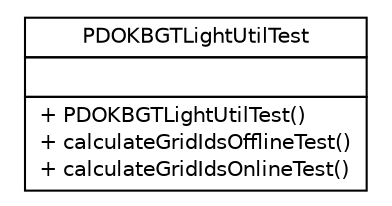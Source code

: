 #!/usr/local/bin/dot
#
# Class diagram 
# Generated by UMLGraph version R5_6-24-gf6e263 (http://www.umlgraph.org/)
#

digraph G {
	edge [fontname="Helvetica",fontsize=10,labelfontname="Helvetica",labelfontsize=10];
	node [fontname="Helvetica",fontsize=10,shape=plaintext];
	nodesep=0.25;
	ranksep=0.5;
	// nl.b3p.brmo.bgt.util.PDOKBGTLightUtilTest
	c0 [label=<<table title="nl.b3p.brmo.bgt.util.PDOKBGTLightUtilTest" border="0" cellborder="1" cellspacing="0" cellpadding="2" port="p" href="./PDOKBGTLightUtilTest.html">
		<tr><td><table border="0" cellspacing="0" cellpadding="1">
<tr><td align="center" balign="center"> PDOKBGTLightUtilTest </td></tr>
		</table></td></tr>
		<tr><td><table border="0" cellspacing="0" cellpadding="1">
<tr><td align="left" balign="left">  </td></tr>
		</table></td></tr>
		<tr><td><table border="0" cellspacing="0" cellpadding="1">
<tr><td align="left" balign="left"> + PDOKBGTLightUtilTest() </td></tr>
<tr><td align="left" balign="left"> + calculateGridIdsOfflineTest() </td></tr>
<tr><td align="left" balign="left"> + calculateGridIdsOnlineTest() </td></tr>
		</table></td></tr>
		</table>>, URL="./PDOKBGTLightUtilTest.html", fontname="Helvetica", fontcolor="black", fontsize=10.0];
}

